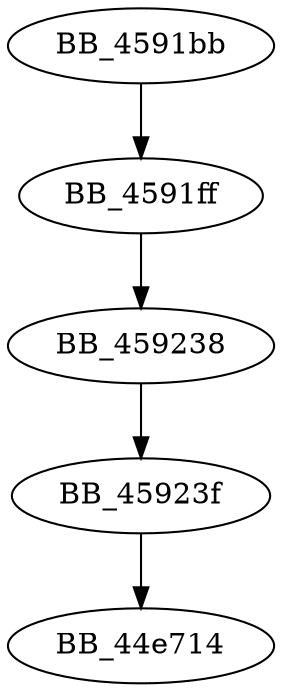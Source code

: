 DiGraph sub_4591BB{
BB_4591bb->BB_4591ff
BB_4591ff->BB_459238
BB_459238->BB_45923f
BB_45923f->BB_44e714
}
